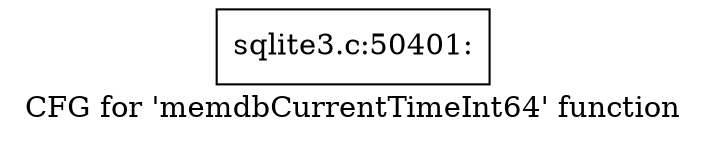digraph "CFG for 'memdbCurrentTimeInt64' function" {
	label="CFG for 'memdbCurrentTimeInt64' function";

	Node0x55c0fa924da0 [shape=record,label="{sqlite3.c:50401:}"];
}
